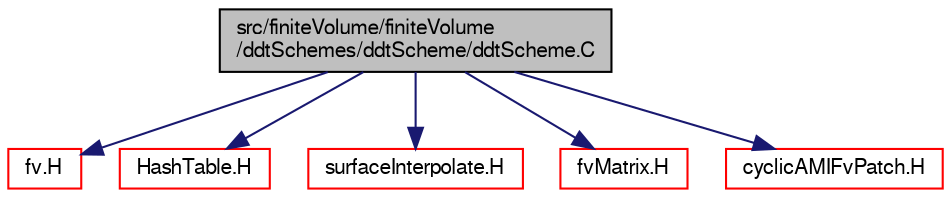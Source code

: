 digraph "src/finiteVolume/finiteVolume/ddtSchemes/ddtScheme/ddtScheme.C"
{
  bgcolor="transparent";
  edge [fontname="FreeSans",fontsize="10",labelfontname="FreeSans",labelfontsize="10"];
  node [fontname="FreeSans",fontsize="10",shape=record];
  Node0 [label="src/finiteVolume/finiteVolume\l/ddtSchemes/ddtScheme/ddtScheme.C",height=0.2,width=0.4,color="black", fillcolor="grey75", style="filled", fontcolor="black"];
  Node0 -> Node1 [color="midnightblue",fontsize="10",style="solid",fontname="FreeSans"];
  Node1 [label="fv.H",height=0.2,width=0.4,color="red",URL="$a02921.html"];
  Node0 -> Node22 [color="midnightblue",fontsize="10",style="solid",fontname="FreeSans"];
  Node22 [label="HashTable.H",height=0.2,width=0.4,color="red",URL="$a08477.html"];
  Node0 -> Node47 [color="midnightblue",fontsize="10",style="solid",fontname="FreeSans"];
  Node47 [label="surfaceInterpolate.H",height=0.2,width=0.4,color="red",URL="$a04307.html",tooltip="Surface Interpolation. "];
  Node0 -> Node84 [color="midnightblue",fontsize="10",style="solid",fontname="FreeSans"];
  Node84 [label="fvMatrix.H",height=0.2,width=0.4,color="red",URL="$a03281.html"];
  Node0 -> Node318 [color="midnightblue",fontsize="10",style="solid",fontname="FreeSans"];
  Node318 [label="cyclicAMIFvPatch.H",height=0.2,width=0.4,color="red",URL="$a03596.html"];
}
